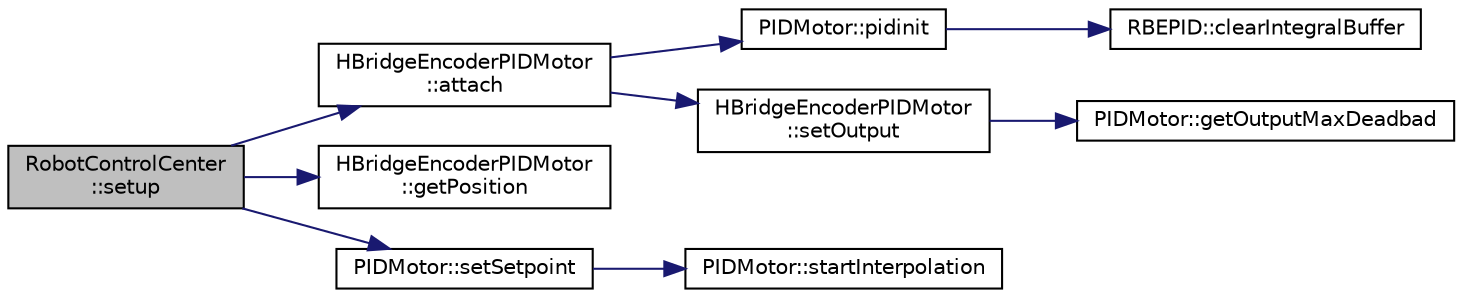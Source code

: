 digraph "RobotControlCenter::setup"
{
  edge [fontname="Helvetica",fontsize="10",labelfontname="Helvetica",labelfontsize="10"];
  node [fontname="Helvetica",fontsize="10",shape=record];
  rankdir="LR";
  Node92 [label="RobotControlCenter\l::setup",height=0.2,width=0.4,color="black", fillcolor="grey75", style="filled", fontcolor="black"];
  Node92 -> Node93 [color="midnightblue",fontsize="10",style="solid",fontname="Helvetica"];
  Node93 [label="HBridgeEncoderPIDMotor\l::attach",height=0.2,width=0.4,color="black", fillcolor="white", style="filled",URL="$classHBridgeEncoderPIDMotor.html#ad971f5e3e4932ac465135018d976defc"];
  Node93 -> Node94 [color="midnightblue",fontsize="10",style="solid",fontname="Helvetica"];
  Node94 [label="PIDMotor::pidinit",height=0.2,width=0.4,color="black", fillcolor="white", style="filled",URL="$classPIDMotor.html#a32adc7f86caa0f3c97161d945ccc1c5c"];
  Node94 -> Node95 [color="midnightblue",fontsize="10",style="solid",fontname="Helvetica"];
  Node95 [label="RBEPID::clearIntegralBuffer",height=0.2,width=0.4,color="black", fillcolor="white", style="filled",URL="$classRBEPID.html#adc6954f2aaa12295fc58ca1dcfca3dc1"];
  Node93 -> Node96 [color="midnightblue",fontsize="10",style="solid",fontname="Helvetica"];
  Node96 [label="HBridgeEncoderPIDMotor\l::setOutput",height=0.2,width=0.4,color="black", fillcolor="white", style="filled",URL="$classHBridgeEncoderPIDMotor.html#af2b2cfdf8c465b5c9af290cb9a680514"];
  Node96 -> Node97 [color="midnightblue",fontsize="10",style="solid",fontname="Helvetica"];
  Node97 [label="PIDMotor::getOutputMaxDeadbad",height=0.2,width=0.4,color="black", fillcolor="white", style="filled",URL="$classPIDMotor.html#a4abe212ce5ed85b3f6f9b0d6065a2d19"];
  Node92 -> Node98 [color="midnightblue",fontsize="10",style="solid",fontname="Helvetica"];
  Node98 [label="HBridgeEncoderPIDMotor\l::getPosition",height=0.2,width=0.4,color="black", fillcolor="white", style="filled",URL="$classHBridgeEncoderPIDMotor.html#aaf50960b179c4d9b0a059b3b4b41b14d"];
  Node92 -> Node99 [color="midnightblue",fontsize="10",style="solid",fontname="Helvetica"];
  Node99 [label="PIDMotor::setSetpoint",height=0.2,width=0.4,color="black", fillcolor="white", style="filled",URL="$classPIDMotor.html#a53e76c65cbb75d139eed71cac76d688d"];
  Node99 -> Node100 [color="midnightblue",fontsize="10",style="solid",fontname="Helvetica"];
  Node100 [label="PIDMotor::startInterpolation",height=0.2,width=0.4,color="black", fillcolor="white", style="filled",URL="$classPIDMotor.html#a0aba3994cd6722646cce3f62a5cc056b"];
}
